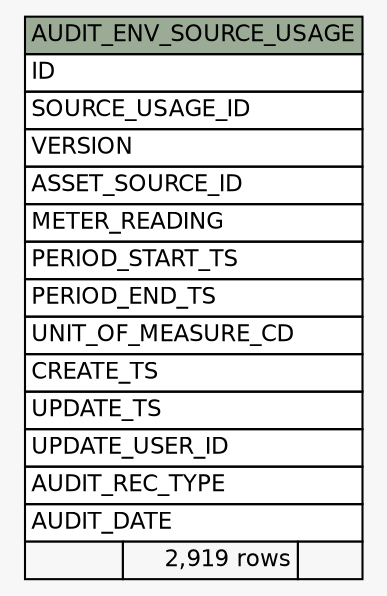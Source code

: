// dot 2.28.0 on Windows 7 6.1
// SchemaSpy rev 590
digraph "AUDIT_ENV_SOURCE_USAGE" {
  graph [
    rankdir="RL"
    bgcolor="#f7f7f7"
    nodesep="0.18"
    ranksep="0.46"
    fontname="Helvetica"
    fontsize="11"
  ];
  node [
    fontname="Helvetica"
    fontsize="11"
    shape="plaintext"
  ];
  edge [
    arrowsize="0.8"
  ];
  "AUDIT_ENV_SOURCE_USAGE" [
    label=<
    <TABLE BORDER="0" CELLBORDER="1" CELLSPACING="0" BGCOLOR="#ffffff">
      <TR><TD COLSPAN="3" BGCOLOR="#9bab96" ALIGN="CENTER">AUDIT_ENV_SOURCE_USAGE</TD></TR>
      <TR><TD PORT="ID" COLSPAN="3" ALIGN="LEFT">ID</TD></TR>
      <TR><TD PORT="SOURCE_USAGE_ID" COLSPAN="3" ALIGN="LEFT">SOURCE_USAGE_ID</TD></TR>
      <TR><TD PORT="VERSION" COLSPAN="3" ALIGN="LEFT">VERSION</TD></TR>
      <TR><TD PORT="ASSET_SOURCE_ID" COLSPAN="3" ALIGN="LEFT">ASSET_SOURCE_ID</TD></TR>
      <TR><TD PORT="METER_READING" COLSPAN="3" ALIGN="LEFT">METER_READING</TD></TR>
      <TR><TD PORT="PERIOD_START_TS" COLSPAN="3" ALIGN="LEFT">PERIOD_START_TS</TD></TR>
      <TR><TD PORT="PERIOD_END_TS" COLSPAN="3" ALIGN="LEFT">PERIOD_END_TS</TD></TR>
      <TR><TD PORT="UNIT_OF_MEASURE_CD" COLSPAN="3" ALIGN="LEFT">UNIT_OF_MEASURE_CD</TD></TR>
      <TR><TD PORT="CREATE_TS" COLSPAN="3" ALIGN="LEFT">CREATE_TS</TD></TR>
      <TR><TD PORT="UPDATE_TS" COLSPAN="3" ALIGN="LEFT">UPDATE_TS</TD></TR>
      <TR><TD PORT="UPDATE_USER_ID" COLSPAN="3" ALIGN="LEFT">UPDATE_USER_ID</TD></TR>
      <TR><TD PORT="AUDIT_REC_TYPE" COLSPAN="3" ALIGN="LEFT">AUDIT_REC_TYPE</TD></TR>
      <TR><TD PORT="AUDIT_DATE" COLSPAN="3" ALIGN="LEFT">AUDIT_DATE</TD></TR>
      <TR><TD ALIGN="LEFT" BGCOLOR="#f7f7f7">  </TD><TD ALIGN="RIGHT" BGCOLOR="#f7f7f7">2,919 rows</TD><TD ALIGN="RIGHT" BGCOLOR="#f7f7f7">  </TD></TR>
    </TABLE>>
    URL="tables/AUDIT_ENV_SOURCE_USAGE.html"
    tooltip="AUDIT_ENV_SOURCE_USAGE"
  ];
}
